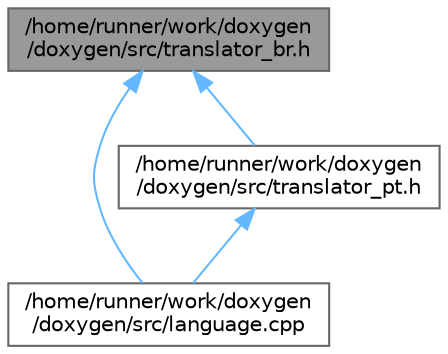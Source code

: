digraph "/home/runner/work/doxygen/doxygen/src/translator_br.h"
{
 // INTERACTIVE_SVG=YES
 // LATEX_PDF_SIZE
  bgcolor="transparent";
  edge [fontname=Helvetica,fontsize=10,labelfontname=Helvetica,labelfontsize=10];
  node [fontname=Helvetica,fontsize=10,shape=box,height=0.2,width=0.4];
  Node1 [label="/home/runner/work/doxygen\l/doxygen/src/translator_br.h",height=0.2,width=0.4,color="gray40", fillcolor="grey60", style="filled", fontcolor="black",tooltip=" "];
  Node1 -> Node2 [dir="back",color="steelblue1",style="solid",tooltip=" "];
  Node2 [label="/home/runner/work/doxygen\l/doxygen/src/language.cpp",height=0.2,width=0.4,color="grey40", fillcolor="white", style="filled",URL="$d2/d48/language_8cpp.html",tooltip=" "];
  Node1 -> Node3 [dir="back",color="steelblue1",style="solid",tooltip=" "];
  Node3 [label="/home/runner/work/doxygen\l/doxygen/src/translator_pt.h",height=0.2,width=0.4,color="grey40", fillcolor="white", style="filled",URL="$df/dfd/translator__pt_8h.html",tooltip=" "];
  Node3 -> Node2 [dir="back",color="steelblue1",style="solid",tooltip=" "];
}
